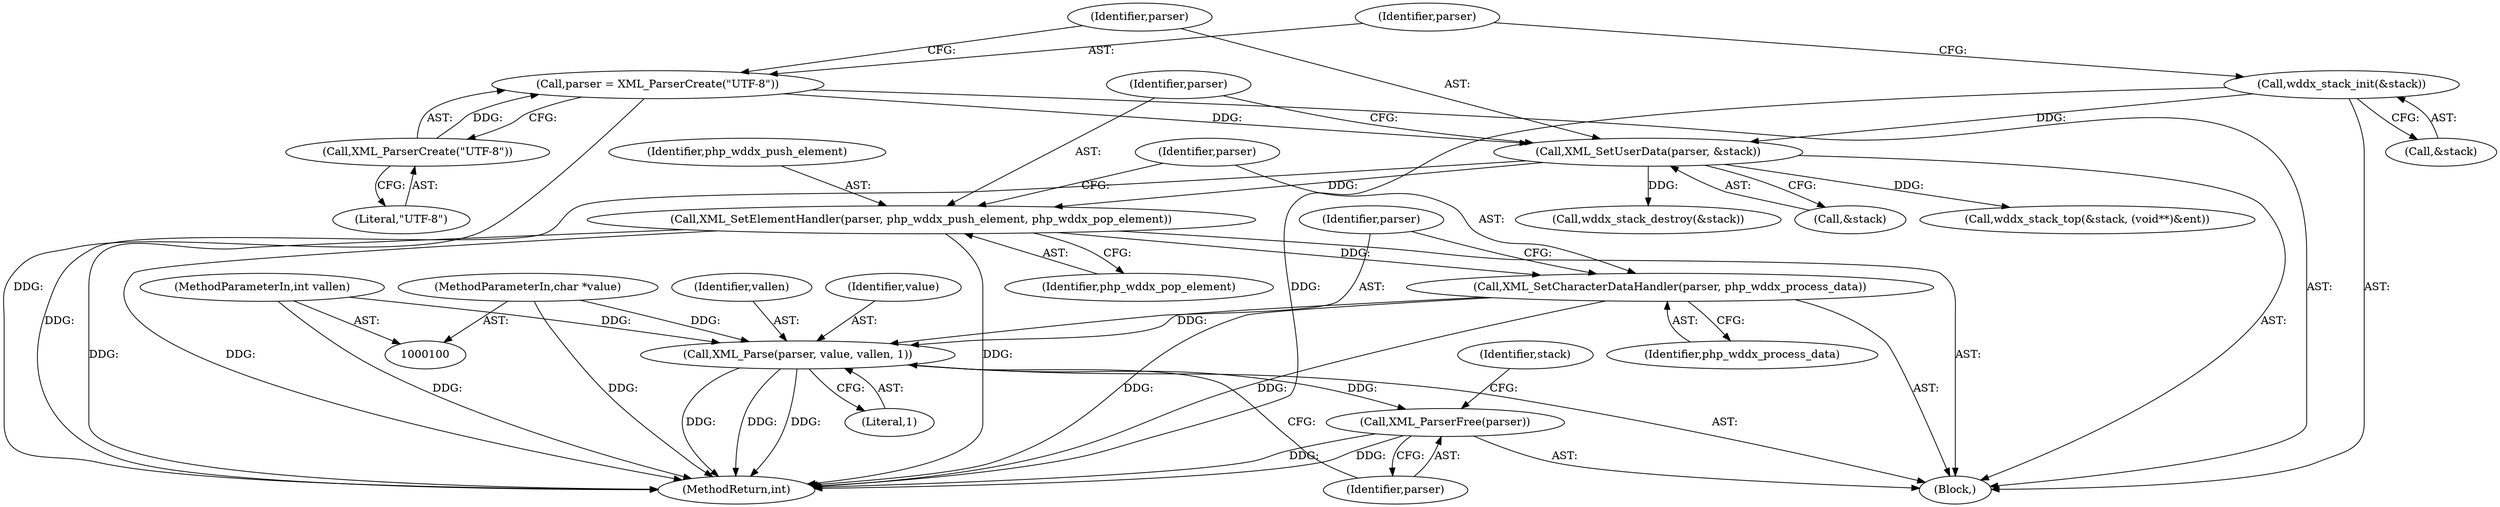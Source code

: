 digraph "0_php-src_a14fdb9746262549bbbb96abb87338bacd147e1b?w=1@pointer" {
"1000127" [label="(Call,XML_Parse(parser, value, vallen, 1))"];
"1000124" [label="(Call,XML_SetCharacterDataHandler(parser, php_wddx_process_data))"];
"1000120" [label="(Call,XML_SetElementHandler(parser, php_wddx_push_element, php_wddx_pop_element))"];
"1000116" [label="(Call,XML_SetUserData(parser, &stack))"];
"1000112" [label="(Call,parser = XML_ParserCreate(\"UTF-8\"))"];
"1000114" [label="(Call,XML_ParserCreate(\"UTF-8\"))"];
"1000109" [label="(Call,wddx_stack_init(&stack))"];
"1000101" [label="(MethodParameterIn,char *value)"];
"1000102" [label="(MethodParameterIn,int vallen)"];
"1000132" [label="(Call,XML_ParserFree(parser))"];
"1000116" [label="(Call,XML_SetUserData(parser, &stack))"];
"1000130" [label="(Identifier,vallen)"];
"1000109" [label="(Call,wddx_stack_init(&stack))"];
"1000117" [label="(Identifier,parser)"];
"1000125" [label="(Identifier,parser)"];
"1000102" [label="(MethodParameterIn,int vallen)"];
"1000182" [label="(MethodReturn,int)"];
"1000101" [label="(MethodParameterIn,char *value)"];
"1000114" [label="(Call,XML_ParserCreate(\"UTF-8\"))"];
"1000120" [label="(Call,XML_SetElementHandler(parser, php_wddx_push_element, php_wddx_pop_element))"];
"1000115" [label="(Literal,\"UTF-8\")"];
"1000110" [label="(Call,&stack)"];
"1000127" [label="(Call,XML_Parse(parser, value, vallen, 1))"];
"1000124" [label="(Call,XML_SetCharacterDataHandler(parser, php_wddx_process_data))"];
"1000133" [label="(Identifier,parser)"];
"1000118" [label="(Call,&stack)"];
"1000141" [label="(Call,wddx_stack_top(&stack, (void**)&ent))"];
"1000113" [label="(Identifier,parser)"];
"1000123" [label="(Identifier,php_wddx_pop_element)"];
"1000129" [label="(Identifier,value)"];
"1000137" [label="(Identifier,stack)"];
"1000131" [label="(Literal,1)"];
"1000112" [label="(Call,parser = XML_ParserCreate(\"UTF-8\"))"];
"1000128" [label="(Identifier,parser)"];
"1000177" [label="(Call,wddx_stack_destroy(&stack))"];
"1000122" [label="(Identifier,php_wddx_push_element)"];
"1000126" [label="(Identifier,php_wddx_process_data)"];
"1000104" [label="(Block,)"];
"1000132" [label="(Call,XML_ParserFree(parser))"];
"1000121" [label="(Identifier,parser)"];
"1000127" -> "1000104"  [label="AST: "];
"1000127" -> "1000131"  [label="CFG: "];
"1000128" -> "1000127"  [label="AST: "];
"1000129" -> "1000127"  [label="AST: "];
"1000130" -> "1000127"  [label="AST: "];
"1000131" -> "1000127"  [label="AST: "];
"1000133" -> "1000127"  [label="CFG: "];
"1000127" -> "1000182"  [label="DDG: "];
"1000127" -> "1000182"  [label="DDG: "];
"1000127" -> "1000182"  [label="DDG: "];
"1000124" -> "1000127"  [label="DDG: "];
"1000101" -> "1000127"  [label="DDG: "];
"1000102" -> "1000127"  [label="DDG: "];
"1000127" -> "1000132"  [label="DDG: "];
"1000124" -> "1000104"  [label="AST: "];
"1000124" -> "1000126"  [label="CFG: "];
"1000125" -> "1000124"  [label="AST: "];
"1000126" -> "1000124"  [label="AST: "];
"1000128" -> "1000124"  [label="CFG: "];
"1000124" -> "1000182"  [label="DDG: "];
"1000124" -> "1000182"  [label="DDG: "];
"1000120" -> "1000124"  [label="DDG: "];
"1000120" -> "1000104"  [label="AST: "];
"1000120" -> "1000123"  [label="CFG: "];
"1000121" -> "1000120"  [label="AST: "];
"1000122" -> "1000120"  [label="AST: "];
"1000123" -> "1000120"  [label="AST: "];
"1000125" -> "1000120"  [label="CFG: "];
"1000120" -> "1000182"  [label="DDG: "];
"1000120" -> "1000182"  [label="DDG: "];
"1000120" -> "1000182"  [label="DDG: "];
"1000116" -> "1000120"  [label="DDG: "];
"1000116" -> "1000104"  [label="AST: "];
"1000116" -> "1000118"  [label="CFG: "];
"1000117" -> "1000116"  [label="AST: "];
"1000118" -> "1000116"  [label="AST: "];
"1000121" -> "1000116"  [label="CFG: "];
"1000116" -> "1000182"  [label="DDG: "];
"1000112" -> "1000116"  [label="DDG: "];
"1000109" -> "1000116"  [label="DDG: "];
"1000116" -> "1000141"  [label="DDG: "];
"1000116" -> "1000177"  [label="DDG: "];
"1000112" -> "1000104"  [label="AST: "];
"1000112" -> "1000114"  [label="CFG: "];
"1000113" -> "1000112"  [label="AST: "];
"1000114" -> "1000112"  [label="AST: "];
"1000117" -> "1000112"  [label="CFG: "];
"1000112" -> "1000182"  [label="DDG: "];
"1000114" -> "1000112"  [label="DDG: "];
"1000114" -> "1000115"  [label="CFG: "];
"1000115" -> "1000114"  [label="AST: "];
"1000109" -> "1000104"  [label="AST: "];
"1000109" -> "1000110"  [label="CFG: "];
"1000110" -> "1000109"  [label="AST: "];
"1000113" -> "1000109"  [label="CFG: "];
"1000109" -> "1000182"  [label="DDG: "];
"1000101" -> "1000100"  [label="AST: "];
"1000101" -> "1000182"  [label="DDG: "];
"1000102" -> "1000100"  [label="AST: "];
"1000102" -> "1000182"  [label="DDG: "];
"1000132" -> "1000104"  [label="AST: "];
"1000132" -> "1000133"  [label="CFG: "];
"1000133" -> "1000132"  [label="AST: "];
"1000137" -> "1000132"  [label="CFG: "];
"1000132" -> "1000182"  [label="DDG: "];
"1000132" -> "1000182"  [label="DDG: "];
}
